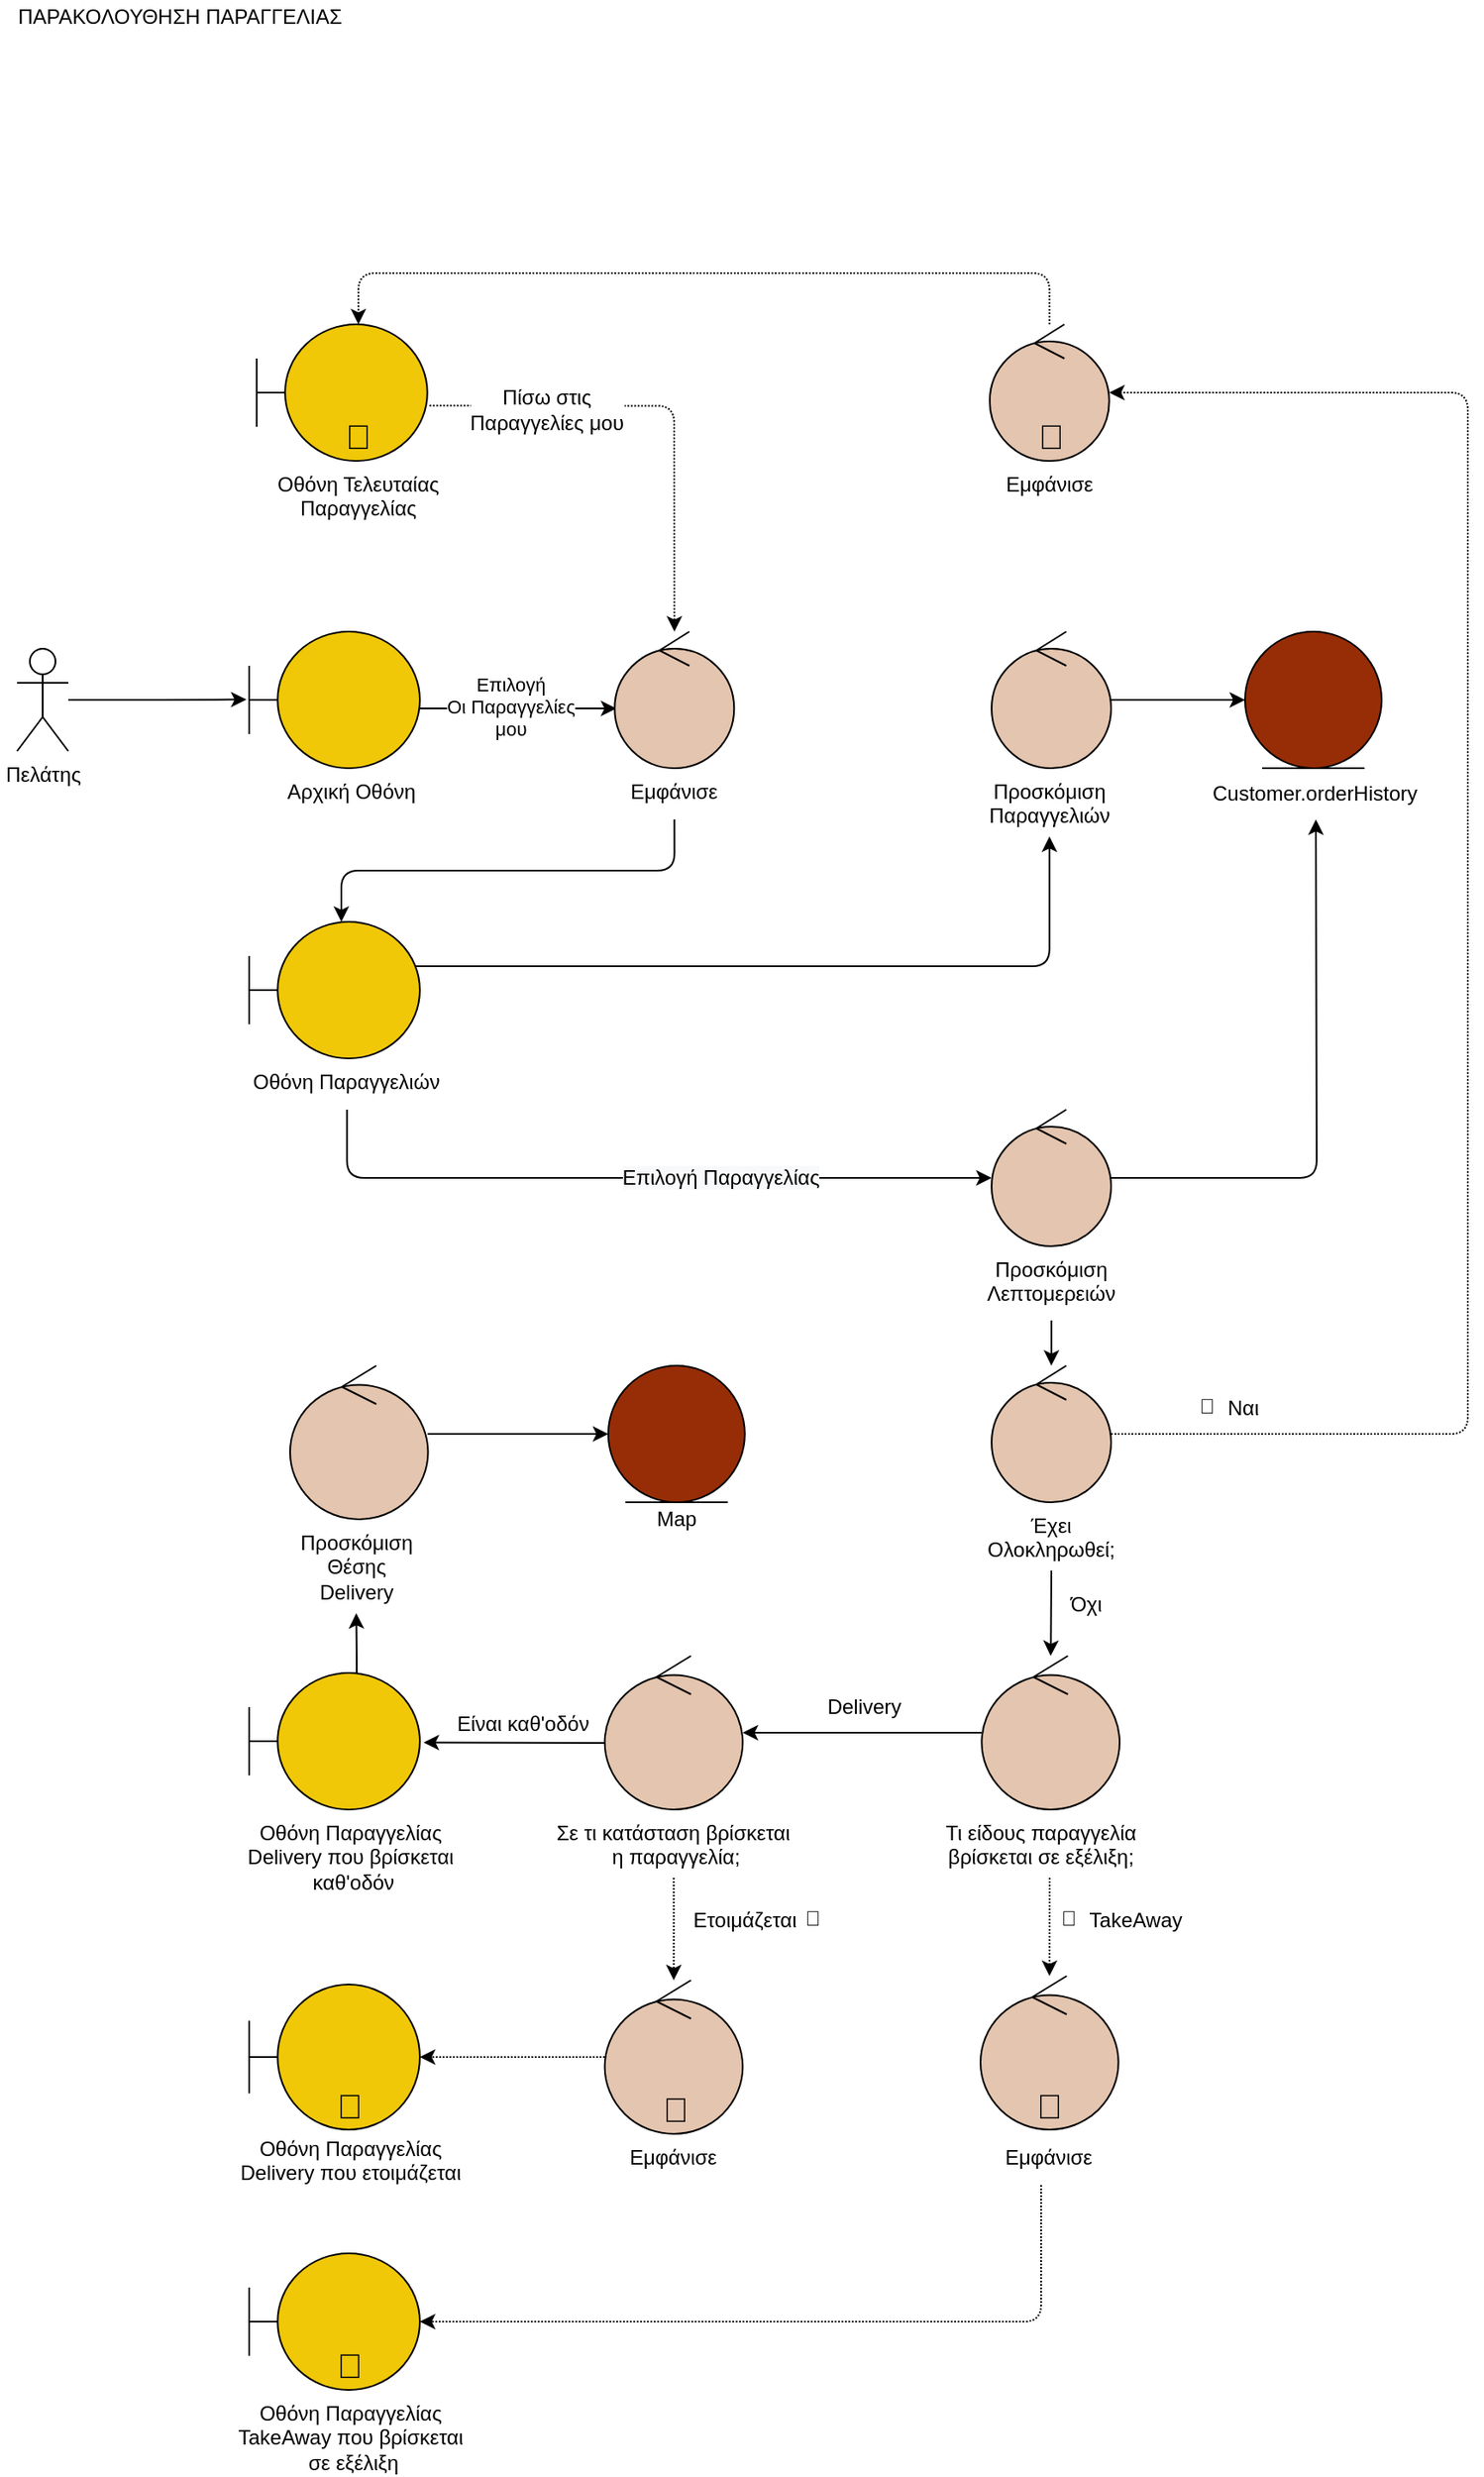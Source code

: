 <mxfile version="18.1.3" type="device"><diagram id="yCyBMPS3MhZm2c-9eRfR" name="Page-1"><mxGraphModel dx="738" dy="452" grid="1" gridSize="10" guides="1" tooltips="1" connect="1" arrows="1" fold="1" page="1" pageScale="1" pageWidth="850" pageHeight="1100" math="0" shadow="0"><root><mxCell id="0"/><mxCell id="1" parent="0"/><mxCell id="r4wVTrDE0J4be1Q18Dnn-25" style="rounded=0;orthogonalLoop=1;jettySize=auto;html=1;entryX=-0.016;entryY=0.497;entryDx=0;entryDy=0;entryPerimeter=0;elbow=vertical;edgeStyle=orthogonalEdgeStyle;" parent="1" source="r4wVTrDE0J4be1Q18Dnn-29" target="r4wVTrDE0J4be1Q18Dnn-31" edge="1"><mxGeometry relative="1" as="geometry"/></mxCell><mxCell id="r4wVTrDE0J4be1Q18Dnn-29" value="Πελάτης" style="shape=umlActor;verticalLabelPosition=bottom;verticalAlign=top;html=1;" parent="1" vertex="1"><mxGeometry x="90" y="460" width="30" height="60" as="geometry"/></mxCell><mxCell id="r4wVTrDE0J4be1Q18Dnn-30" style="rounded=1;orthogonalLoop=1;jettySize=auto;html=1;elbow=vertical;edgeStyle=orthogonalEdgeStyle;exitX=0.97;exitY=0.325;exitDx=0;exitDy=0;exitPerimeter=0;entryX=0.5;entryY=1;entryDx=0;entryDy=0;" parent="1" source="r4wVTrDE0J4be1Q18Dnn-34" target="r4wVTrDE0J4be1Q18Dnn-69" edge="1"><mxGeometry relative="1" as="geometry"><mxPoint x="686" y="510" as="targetPoint"/><Array as="points"/></mxGeometry></mxCell><mxCell id="j_upNDxoG3-xsG7Q8lEK-1" style="edgeStyle=orthogonalEdgeStyle;rounded=0;orthogonalLoop=1;jettySize=auto;html=1;entryX=0.014;entryY=0.563;entryDx=0;entryDy=0;entryPerimeter=0;" edge="1" parent="1" source="r4wVTrDE0J4be1Q18Dnn-31" target="r4wVTrDE0J4be1Q18Dnn-33"><mxGeometry relative="1" as="geometry"><Array as="points"><mxPoint x="370" y="495"/><mxPoint x="370" y="495"/></Array></mxGeometry></mxCell><mxCell id="j_upNDxoG3-xsG7Q8lEK-4" value="Επιλογή&lt;br&gt;Οι Παραγγελίες &lt;br&gt;μου" style="edgeLabel;html=1;align=center;verticalAlign=middle;resizable=0;points=[];" vertex="1" connectable="0" parent="j_upNDxoG3-xsG7Q8lEK-1"><mxGeometry x="-0.068" y="1" relative="1" as="geometry"><mxPoint x="-1" as="offset"/></mxGeometry></mxCell><mxCell id="r4wVTrDE0J4be1Q18Dnn-31" value="" style="shape=umlBoundary;whiteSpace=wrap;html=1;fillColor=#F0C808;strokeColor=#000000;" parent="1" vertex="1"><mxGeometry x="226" y="450" width="100" height="80" as="geometry"/></mxCell><mxCell id="r4wVTrDE0J4be1Q18Dnn-32" style="rounded=1;orthogonalLoop=1;jettySize=auto;html=1;elbow=vertical;edgeStyle=orthogonalEdgeStyle;exitX=0.5;exitY=1;exitDx=0;exitDy=0;" parent="1" source="r4wVTrDE0J4be1Q18Dnn-57" target="r4wVTrDE0J4be1Q18Dnn-34" edge="1"><mxGeometry relative="1" as="geometry"><Array as="points"><mxPoint x="475" y="590"/><mxPoint x="280" y="590"/></Array></mxGeometry></mxCell><mxCell id="r4wVTrDE0J4be1Q18Dnn-33" value="" style="ellipse;shape=umlControl;whiteSpace=wrap;html=1;fillColor=#E4C5AF;" parent="1" vertex="1"><mxGeometry x="440.15" y="450" width="70" height="80" as="geometry"/></mxCell><mxCell id="r4wVTrDE0J4be1Q18Dnn-34" value="" style="shape=umlBoundary;whiteSpace=wrap;html=1;fillColor=#F0C808;strokeColor=#000000;" parent="1" vertex="1"><mxGeometry x="226" y="620.0" width="100" height="80" as="geometry"/></mxCell><mxCell id="r4wVTrDE0J4be1Q18Dnn-35" style="rounded=1;orthogonalLoop=1;jettySize=auto;html=1;elbow=vertical;edgeStyle=orthogonalEdgeStyle;dashed=1;dashPattern=1 1;" parent="1" source="r4wVTrDE0J4be1Q18Dnn-87" target="r4wVTrDE0J4be1Q18Dnn-38" edge="1"><mxGeometry relative="1" as="geometry"><Array as="points"><mxPoint x="690" y="1355"/><mxPoint x="690" y="1440"/></Array></mxGeometry></mxCell><mxCell id="r4wVTrDE0J4be1Q18Dnn-36" style="rounded=0;orthogonalLoop=1;jettySize=auto;html=1;fontColor=#000000;endArrow=classic;endFill=1;fillColor=#a20025;strokeColor=#000000;elbow=vertical;edgeStyle=orthogonalEdgeStyle;" parent="1" source="r4wVTrDE0J4be1Q18Dnn-37" target="r4wVTrDE0J4be1Q18Dnn-48" edge="1"><mxGeometry relative="1" as="geometry"><mxPoint x="509.5" y="1095" as="targetPoint"/></mxGeometry></mxCell><mxCell id="r4wVTrDE0J4be1Q18Dnn-37" value="" style="ellipse;shape=umlControl;whiteSpace=wrap;html=1;fillColor=#E4C5AF;" parent="1" vertex="1"><mxGeometry x="655.2" y="1050" width="80.8" height="90" as="geometry"/></mxCell><mxCell id="r4wVTrDE0J4be1Q18Dnn-38" value="" style="shape=umlBoundary;whiteSpace=wrap;html=1;fillColor=#F0C808;strokeColor=#000000;" parent="1" vertex="1"><mxGeometry x="226" y="1400" width="100" height="80" as="geometry"/></mxCell><mxCell id="r4wVTrDE0J4be1Q18Dnn-39" style="rounded=1;orthogonalLoop=1;jettySize=auto;html=1;fillColor=#a20025;strokeColor=#000000;elbow=vertical;edgeStyle=orthogonalEdgeStyle;dashed=1;dashPattern=1 1;" parent="1" source="r4wVTrDE0J4be1Q18Dnn-40" target="r4wVTrDE0J4be1Q18Dnn-42" edge="1"><mxGeometry relative="1" as="geometry"><Array as="points"><mxPoint x="695" y="240"/><mxPoint x="290" y="240"/></Array></mxGeometry></mxCell><mxCell id="r4wVTrDE0J4be1Q18Dnn-40" value="" style="ellipse;shape=umlControl;whiteSpace=wrap;html=1;fillColor=#E4C5AF;fontColor=#ffffff;strokeColor=#000000;" parent="1" vertex="1"><mxGeometry x="659.9" y="270" width="70" height="80" as="geometry"/></mxCell><mxCell id="r4wVTrDE0J4be1Q18Dnn-41" value="Customer.orderHistory" style="text;html=1;align=center;verticalAlign=middle;resizable=0;points=[];autosize=1;strokeColor=none;fillColor=none;" parent="1" vertex="1"><mxGeometry x="779.5" y="535" width="140" height="20" as="geometry"/></mxCell><mxCell id="r4wVTrDE0J4be1Q18Dnn-42" value="" style="shape=umlBoundary;whiteSpace=wrap;html=1;fillColor=#F0C808;fontColor=#ffffff;strokeColor=#000000;" parent="1" vertex="1"><mxGeometry x="230.38" y="270" width="100" height="80" as="geometry"/></mxCell><mxCell id="r4wVTrDE0J4be1Q18Dnn-43" value="ΠΑΡΑΚΟΛΟΥΘΗΣΗ ΠΑΡΑΓΓΕΛΙΑΣ" style="text;html=1;align=center;verticalAlign=middle;resizable=0;points=[];autosize=1;strokeColor=none;fillColor=none;" parent="1" vertex="1"><mxGeometry x="80" y="80" width="210" height="20" as="geometry"/></mxCell><mxCell id="r4wVTrDE0J4be1Q18Dnn-45" value="TakeAway" style="text;html=1;align=center;verticalAlign=middle;resizable=0;points=[];autosize=1;strokeColor=none;fillColor=none;fontColor=#000000;" parent="1" vertex="1"><mxGeometry x="710" y="1195" width="70" height="20" as="geometry"/></mxCell><mxCell id="r4wVTrDE0J4be1Q18Dnn-46" style="rounded=1;orthogonalLoop=1;jettySize=auto;html=1;fontColor=#000000;endArrow=classic;endFill=1;strokeColor=#000000;elbow=vertical;edgeStyle=orthogonalEdgeStyle;exitX=0.5;exitY=1;exitDx=0;exitDy=0;dashed=1;dashPattern=1 1;" parent="1" source="r4wVTrDE0J4be1Q18Dnn-61" target="r4wVTrDE0J4be1Q18Dnn-85" edge="1"><mxGeometry relative="1" as="geometry"><mxPoint x="475" y="1250" as="targetPoint"/><Array as="points"/></mxGeometry></mxCell><mxCell id="r4wVTrDE0J4be1Q18Dnn-47" style="edgeStyle=orthogonalEdgeStyle;rounded=1;jumpStyle=arc;orthogonalLoop=1;jettySize=auto;html=1;entryX=1.022;entryY=0.509;entryDx=0;entryDy=0;entryPerimeter=0;" parent="1" source="r4wVTrDE0J4be1Q18Dnn-48" target="r4wVTrDE0J4be1Q18Dnn-52" edge="1"><mxGeometry relative="1" as="geometry"><Array as="points"><mxPoint x="400" y="1101"/><mxPoint x="400" y="1101"/></Array></mxGeometry></mxCell><mxCell id="r4wVTrDE0J4be1Q18Dnn-48" value="" style="ellipse;shape=umlControl;whiteSpace=wrap;html=1;fillColor=#E4C5AF;" parent="1" vertex="1"><mxGeometry x="434.35" y="1050" width="80.8" height="90" as="geometry"/></mxCell><mxCell id="r4wVTrDE0J4be1Q18Dnn-49" value="Delivery" style="text;html=1;align=center;verticalAlign=middle;resizable=0;points=[];autosize=1;strokeColor=none;fillColor=none;fontColor=#000000;" parent="1" vertex="1"><mxGeometry x="556" y="1070" width="60" height="20" as="geometry"/></mxCell><mxCell id="r4wVTrDE0J4be1Q18Dnn-50" value="" style="shape=umlBoundary;whiteSpace=wrap;html=1;fillColor=#F0C808;strokeColor=#000000;" parent="1" vertex="1"><mxGeometry x="226" y="1242.5" width="100" height="85" as="geometry"/></mxCell><mxCell id="r4wVTrDE0J4be1Q18Dnn-51" value="Ετοιμάζεται" style="text;html=1;align=center;verticalAlign=middle;resizable=0;points=[];autosize=1;strokeColor=none;fillColor=none;fontColor=#000000;" parent="1" vertex="1"><mxGeometry x="476" y="1195" width="80" height="20" as="geometry"/></mxCell><mxCell id="j_upNDxoG3-xsG7Q8lEK-5" style="edgeStyle=orthogonalEdgeStyle;rounded=1;orthogonalLoop=1;jettySize=auto;html=1;entryX=0.5;entryY=1;entryDx=0;entryDy=0;" edge="1" parent="1" source="r4wVTrDE0J4be1Q18Dnn-52" target="r4wVTrDE0J4be1Q18Dnn-92"><mxGeometry relative="1" as="geometry"><Array as="points"><mxPoint x="289" y="1050"/><mxPoint x="289" y="1050"/></Array></mxGeometry></mxCell><mxCell id="r4wVTrDE0J4be1Q18Dnn-52" value="" style="shape=umlBoundary;whiteSpace=wrap;html=1;fillColor=#F0C808;fontColor=#ffffff;strokeColor=#000000;" parent="1" vertex="1"><mxGeometry x="226" y="1060" width="100" height="80" as="geometry"/></mxCell><mxCell id="r4wVTrDE0J4be1Q18Dnn-53" value="Είναι καθ'οδόν" style="text;html=1;align=center;verticalAlign=middle;resizable=0;points=[];autosize=1;strokeColor=none;fillColor=none;fontColor=#000000;" parent="1" vertex="1"><mxGeometry x="341" y="1080" width="90" height="20" as="geometry"/></mxCell><mxCell id="r4wVTrDE0J4be1Q18Dnn-54" value="&lt;meta charset=&quot;utf-8&quot;&gt;&lt;span style=&quot;font-family: helvetica; font-size: 12px; font-style: normal; font-weight: 400; letter-spacing: normal; text-indent: 0px; text-transform: none; word-spacing: 0px; display: inline; float: none;&quot;&gt;Οθόνη Τελευταίας Παραγγελίας&lt;/span&gt;" style="text;whiteSpace=wrap;html=1;align=center;fontColor=default;labelBackgroundColor=none;" parent="1" vertex="1"><mxGeometry x="215.88" y="350" width="147.75" height="20" as="geometry"/></mxCell><mxCell id="r4wVTrDE0J4be1Q18Dnn-55" value="&lt;meta charset=&quot;utf-8&quot;&gt;&lt;span style=&quot;font-family: helvetica; font-size: 12px; font-style: normal; font-weight: 400; letter-spacing: normal; text-indent: 0px; text-transform: none; word-spacing: 0px; display: inline; float: none;&quot;&gt;Εμφάνισε&lt;/span&gt;" style="text;whiteSpace=wrap;html=1;align=center;fontColor=default;labelBackgroundColor=none;" parent="1" vertex="1"><mxGeometry x="655.2" y="350" width="80" height="30" as="geometry"/></mxCell><mxCell id="r4wVTrDE0J4be1Q18Dnn-56" value="&lt;meta charset=&quot;utf-8&quot;&gt;&lt;span style=&quot;font-family: helvetica; font-size: 12px; font-style: normal; font-weight: 400; letter-spacing: normal; text-indent: 0px; text-transform: none; word-spacing: 0px; display: inline; float: none;&quot;&gt;Αρχική Οθόνη&lt;/span&gt;" style="text;whiteSpace=wrap;html=1;align=center;fontColor=default;labelBackgroundColor=none;" parent="1" vertex="1"><mxGeometry x="231" y="530" width="110" height="30" as="geometry"/></mxCell><mxCell id="r4wVTrDE0J4be1Q18Dnn-57" value="&lt;meta charset=&quot;utf-8&quot;&gt;&lt;span style=&quot;font-family: helvetica; font-size: 12px; font-style: normal; font-weight: 400; letter-spacing: normal; text-indent: 0px; text-transform: none; word-spacing: 0px; display: inline; float: none;&quot;&gt;Εμφάνισε&lt;/span&gt;" style="text;whiteSpace=wrap;html=1;align=center;fontColor=default;labelBackgroundColor=none;" parent="1" vertex="1"><mxGeometry x="435.15" y="530.0" width="80" height="30" as="geometry"/></mxCell><mxCell id="r4wVTrDE0J4be1Q18Dnn-58" style="edgeStyle=orthogonalEdgeStyle;rounded=1;jumpStyle=arc;orthogonalLoop=1;jettySize=auto;html=1;" parent="1" source="r4wVTrDE0J4be1Q18Dnn-59" target="r4wVTrDE0J4be1Q18Dnn-73" edge="1"><mxGeometry relative="1" as="geometry"><Array as="points"><mxPoint x="283" y="770"/></Array></mxGeometry></mxCell><mxCell id="j0QJ1CF7VZArrg7Vl2GZ-4" value="&lt;span style=&quot;font-size: 12px; background-color: rgb(248, 249, 250);&quot;&gt;Επιλογή Παραγγελίας&lt;/span&gt;" style="edgeLabel;html=1;align=center;verticalAlign=middle;resizable=0;points=[];" parent="r4wVTrDE0J4be1Q18Dnn-58" vertex="1" connectable="0"><mxGeometry x="0.238" relative="1" as="geometry"><mxPoint as="offset"/></mxGeometry></mxCell><mxCell id="r4wVTrDE0J4be1Q18Dnn-59" value="&lt;span style=&quot;font-family: helvetica; font-size: 12px; font-style: normal; font-weight: 400; letter-spacing: normal; text-indent: 0px; text-transform: none; word-spacing: 0px; display: inline; float: none;&quot;&gt;Οθόνη Παραγγελιών&lt;br&gt;&lt;/span&gt;" style="text;whiteSpace=wrap;html=1;align=center;fontColor=default;labelBackgroundColor=none;" parent="1" vertex="1"><mxGeometry x="188.25" y="700.0" width="190" height="30" as="geometry"/></mxCell><mxCell id="r4wVTrDE0J4be1Q18Dnn-60" value="&lt;span style=&quot;font-family: helvetica; font-size: 12px; font-style: normal; font-weight: 400; letter-spacing: normal; text-indent: 0px; text-transform: none; word-spacing: 0px; display: inline; float: none;&quot;&gt;Οθόνη Παραγγελίας&lt;/span&gt;&lt;br style=&quot;font-family: helvetica; font-size: 12px; font-style: normal; font-weight: 400; letter-spacing: normal; text-indent: 0px; text-transform: none; word-spacing: 0px;&quot;&gt;&lt;span style=&quot;font-family: helvetica; font-size: 12px; font-style: normal; font-weight: 400; letter-spacing: normal; text-indent: 0px; text-transform: none; word-spacing: 0px; display: inline; float: none;&quot;&gt;Delivery που βρίσκεται&lt;br&gt;&amp;nbsp;καθ'οδόν&lt;/span&gt;" style="text;whiteSpace=wrap;html=1;align=center;fontColor=default;labelBackgroundColor=none;" parent="1" vertex="1"><mxGeometry x="212.5" y="1140" width="145" height="40" as="geometry"/></mxCell><mxCell id="r4wVTrDE0J4be1Q18Dnn-61" value="&lt;span style=&quot;font-family: helvetica; font-size: 12px; font-style: normal; font-weight: 400; letter-spacing: normal; text-indent: 0px; text-transform: none; word-spacing: 0px; display: inline; float: none;&quot;&gt;Σε τι κατάσταση βρίσκεται&lt;br&gt;&amp;nbsp;η παραγγελία;&lt;/span&gt;" style="text;whiteSpace=wrap;html=1;align=center;fontColor=default;labelBackgroundColor=none;" parent="1" vertex="1"><mxGeometry x="389.13" y="1140" width="171.25" height="40" as="geometry"/></mxCell><mxCell id="r4wVTrDE0J4be1Q18Dnn-62" style="edgeStyle=orthogonalEdgeStyle;rounded=1;jumpStyle=arc;orthogonalLoop=1;jettySize=auto;html=1;dashed=1;dashPattern=1 1;" parent="1" source="r4wVTrDE0J4be1Q18Dnn-63" target="r4wVTrDE0J4be1Q18Dnn-86" edge="1"><mxGeometry relative="1" as="geometry"><Array as="points"><mxPoint x="695" y="1190"/><mxPoint x="695" y="1190"/></Array></mxGeometry></mxCell><mxCell id="r4wVTrDE0J4be1Q18Dnn-63" value="&lt;span style=&quot;font-family: helvetica; font-size: 12px; font-style: normal; font-weight: 400; letter-spacing: normal; text-indent: 0px; text-transform: none; word-spacing: 0px; display: inline; float: none;&quot;&gt;Τι είδους παραγγελία &lt;br&gt;βρίσκεται σε εξέλιξη;&lt;/span&gt;" style="text;whiteSpace=wrap;html=1;align=center;fontColor=default;labelBackgroundColor=none;" parent="1" vertex="1"><mxGeometry x="609.5" y="1140" width="160" height="40" as="geometry"/></mxCell><mxCell id="r4wVTrDE0J4be1Q18Dnn-64" value="&lt;font face=&quot;helvetica&quot;&gt;Εμφάνισε&lt;/font&gt;" style="text;whiteSpace=wrap;html=1;fontColor=default;align=center;labelBackgroundColor=none;" parent="1" vertex="1"><mxGeometry x="424.13" y="1330" width="101.25" height="30" as="geometry"/></mxCell><mxCell id="r4wVTrDE0J4be1Q18Dnn-65" value="&lt;span style=&quot;color: rgb(0, 0, 0); font-family: helvetica; font-size: 12px; font-style: normal; font-weight: 400; letter-spacing: normal; text-indent: 0px; text-transform: none; word-spacing: 0px; display: inline; float: none;&quot;&gt;Οθόνη Παραγγελίας&lt;/span&gt;&lt;br style=&quot;color: rgb(0, 0, 0); font-family: helvetica; font-size: 12px; font-style: normal; font-weight: 400; letter-spacing: normal; text-indent: 0px; text-transform: none; word-spacing: 0px;&quot;&gt;&lt;span style=&quot;color: rgb(0, 0, 0); font-family: helvetica; font-size: 12px; font-style: normal; font-weight: 400; letter-spacing: normal; text-indent: 0px; text-transform: none; word-spacing: 0px; display: inline; float: none;&quot;&gt;TakeAway που βρίσκεται&lt;br&gt;&amp;nbsp;σε εξέλιξη&lt;/span&gt;" style="text;whiteSpace=wrap;html=1;fontColor=default;align=center;labelBackgroundColor=none;" parent="1" vertex="1"><mxGeometry x="193.5" y="1480" width="183" height="40" as="geometry"/></mxCell><mxCell id="r4wVTrDE0J4be1Q18Dnn-66" style="edgeStyle=orthogonalEdgeStyle;rounded=1;jumpStyle=arc;orthogonalLoop=1;jettySize=auto;html=1;" parent="1" source="r4wVTrDE0J4be1Q18Dnn-67" target="r4wVTrDE0J4be1Q18Dnn-70" edge="1"><mxGeometry relative="1" as="geometry"/></mxCell><mxCell id="r4wVTrDE0J4be1Q18Dnn-67" value="" style="ellipse;shape=umlControl;whiteSpace=wrap;html=1;fillColor=#E4C5AF;fontColor=#ffffff;strokeColor=#000000;" parent="1" vertex="1"><mxGeometry x="661" y="450" width="70" height="80" as="geometry"/></mxCell><mxCell id="r4wVTrDE0J4be1Q18Dnn-69" value="&lt;font face=&quot;helvetica&quot;&gt;Προσκόμιση&lt;br&gt;Παραγγελιών&lt;br&gt;&lt;/font&gt;" style="text;whiteSpace=wrap;html=1;align=center;fontColor=default;labelBackgroundColor=none;" parent="1" vertex="1"><mxGeometry x="654.9" y="530" width="80" height="40" as="geometry"/></mxCell><mxCell id="r4wVTrDE0J4be1Q18Dnn-70" value="" style="ellipse;shape=umlEntity;whiteSpace=wrap;html=1;fillColor=#972D07;" parent="1" vertex="1"><mxGeometry x="809.5" y="450" width="80" height="80" as="geometry"/></mxCell><mxCell id="r4wVTrDE0J4be1Q18Dnn-72" style="edgeStyle=orthogonalEdgeStyle;rounded=1;jumpStyle=arc;orthogonalLoop=1;jettySize=auto;html=1;" parent="1" source="r4wVTrDE0J4be1Q18Dnn-73" edge="1"><mxGeometry relative="1" as="geometry"><mxPoint x="851" y="560" as="targetPoint"/></mxGeometry></mxCell><mxCell id="r4wVTrDE0J4be1Q18Dnn-73" value="" style="ellipse;shape=umlControl;whiteSpace=wrap;html=1;fillColor=#E4C5AF;fontColor=#ffffff;strokeColor=#000000;" parent="1" vertex="1"><mxGeometry x="661" y="730.0" width="70" height="80" as="geometry"/></mxCell><mxCell id="r4wVTrDE0J4be1Q18Dnn-74" style="edgeStyle=orthogonalEdgeStyle;rounded=1;jumpStyle=arc;orthogonalLoop=1;jettySize=auto;html=1;exitX=0.501;exitY=1.088;exitDx=0;exitDy=0;exitPerimeter=0;" parent="1" source="r4wVTrDE0J4be1Q18Dnn-75" target="r4wVTrDE0J4be1Q18Dnn-79" edge="1"><mxGeometry relative="1" as="geometry"/></mxCell><mxCell id="r4wVTrDE0J4be1Q18Dnn-75" value="&lt;font face=&quot;helvetica&quot;&gt;Προσκόμιση&lt;br&gt;Λεπτομερειών&lt;br&gt;&lt;/font&gt;" style="text;whiteSpace=wrap;html=1;align=center;fontColor=default;labelBackgroundColor=none;" parent="1" vertex="1"><mxGeometry x="656" y="810" width="80" height="40" as="geometry"/></mxCell><mxCell id="r4wVTrDE0J4be1Q18Dnn-78" value="" style="edgeStyle=orthogonalEdgeStyle;rounded=1;jumpStyle=arc;orthogonalLoop=1;jettySize=auto;html=1;dashed=1;dashPattern=1 1;" parent="1" source="r4wVTrDE0J4be1Q18Dnn-79" target="r4wVTrDE0J4be1Q18Dnn-40" edge="1"><mxGeometry relative="1" as="geometry"><Array as="points"><mxPoint x="940" y="920"/><mxPoint x="940" y="310"/></Array></mxGeometry></mxCell><mxCell id="r4wVTrDE0J4be1Q18Dnn-79" value="" style="ellipse;shape=umlControl;whiteSpace=wrap;html=1;fillColor=#E4C5AF;fontColor=#ffffff;strokeColor=#000000;" parent="1" vertex="1"><mxGeometry x="661" y="880.0" width="70" height="80" as="geometry"/></mxCell><mxCell id="r4wVTrDE0J4be1Q18Dnn-80" style="edgeStyle=orthogonalEdgeStyle;rounded=1;jumpStyle=arc;orthogonalLoop=1;jettySize=auto;html=1;exitX=0.5;exitY=1;exitDx=0;exitDy=0;" parent="1" source="r4wVTrDE0J4be1Q18Dnn-81" target="r4wVTrDE0J4be1Q18Dnn-37" edge="1"><mxGeometry relative="1" as="geometry"><Array as="points"><mxPoint x="696" y="1030"/></Array></mxGeometry></mxCell><mxCell id="r4wVTrDE0J4be1Q18Dnn-81" value="&lt;font face=&quot;helvetica&quot;&gt;Έχει Ολοκληρωθεί;&lt;br&gt;&lt;/font&gt;" style="text;whiteSpace=wrap;html=1;align=center;fontColor=default;labelBackgroundColor=none;" parent="1" vertex="1"><mxGeometry x="656" y="960" width="80" height="40" as="geometry"/></mxCell><mxCell id="r4wVTrDE0J4be1Q18Dnn-82" value="Ναι" style="text;html=1;align=center;verticalAlign=middle;resizable=0;points=[];autosize=1;strokeColor=none;fillColor=none;" parent="1" vertex="1"><mxGeometry x="792.75" y="895.0" width="30" height="20" as="geometry"/></mxCell><mxCell id="r4wVTrDE0J4be1Q18Dnn-83" value="Όχι" style="text;html=1;align=center;verticalAlign=middle;resizable=0;points=[];autosize=1;strokeColor=none;fillColor=none;" parent="1" vertex="1"><mxGeometry x="700.75" y="1010" width="30" height="20" as="geometry"/></mxCell><mxCell id="r4wVTrDE0J4be1Q18Dnn-84" style="edgeStyle=orthogonalEdgeStyle;rounded=1;jumpStyle=arc;orthogonalLoop=1;jettySize=auto;html=1;dashed=1;dashPattern=1 1;" parent="1" source="r4wVTrDE0J4be1Q18Dnn-85" target="r4wVTrDE0J4be1Q18Dnn-50" edge="1"><mxGeometry relative="1" as="geometry"/></mxCell><mxCell id="r4wVTrDE0J4be1Q18Dnn-85" value="" style="ellipse;shape=umlControl;whiteSpace=wrap;html=1;fillColor=#E4C5AF;" parent="1" vertex="1"><mxGeometry x="434.35" y="1240" width="80.8" height="90" as="geometry"/></mxCell><mxCell id="r4wVTrDE0J4be1Q18Dnn-86" value="" style="ellipse;shape=umlControl;whiteSpace=wrap;html=1;fillColor=#E4C5AF;" parent="1" vertex="1"><mxGeometry x="654.51" y="1237.5" width="80.8" height="90" as="geometry"/></mxCell><mxCell id="r4wVTrDE0J4be1Q18Dnn-87" value="&lt;font face=&quot;helvetica&quot;&gt;Εμφάνισε&lt;/font&gt;" style="text;whiteSpace=wrap;html=1;fontColor=default;align=center;labelBackgroundColor=none;" parent="1" vertex="1"><mxGeometry x="644.28" y="1330" width="101.25" height="30" as="geometry"/></mxCell><mxCell id="r4wVTrDE0J4be1Q18Dnn-88" value="&lt;span style=&quot;font-family: helvetica; font-size: 12px; font-style: normal; font-weight: 400; letter-spacing: normal; text-indent: 0px; text-transform: none; word-spacing: 0px; display: inline; float: none;&quot;&gt;Οθόνη Παραγγελίας&lt;/span&gt;&lt;br style=&quot;font-family: helvetica; font-size: 12px; font-style: normal; font-weight: 400; letter-spacing: normal; text-indent: 0px; text-transform: none; word-spacing: 0px;&quot;&gt;&lt;span style=&quot;font-family: helvetica; font-size: 12px; font-style: normal; font-weight: 400; letter-spacing: normal; text-indent: 0px; text-transform: none; word-spacing: 0px; display: inline; float: none;&quot;&gt;Delivery που ετοιμάζεται&lt;/span&gt;" style="text;whiteSpace=wrap;html=1;align=center;fontColor=default;labelBackgroundColor=none;" parent="1" vertex="1"><mxGeometry x="212.5" y="1325" width="145" height="40" as="geometry"/></mxCell><mxCell id="r4wVTrDE0J4be1Q18Dnn-89" style="edgeStyle=orthogonalEdgeStyle;rounded=1;jumpStyle=arc;orthogonalLoop=1;jettySize=auto;html=1;" parent="1" source="r4wVTrDE0J4be1Q18Dnn-91" target="r4wVTrDE0J4be1Q18Dnn-93" edge="1"><mxGeometry relative="1" as="geometry"><Array as="points"><mxPoint x="390" y="920"/><mxPoint x="390" y="920"/></Array></mxGeometry></mxCell><mxCell id="r4wVTrDE0J4be1Q18Dnn-91" value="" style="ellipse;shape=umlControl;whiteSpace=wrap;html=1;fillColor=#E4C5AF;" parent="1" vertex="1"><mxGeometry x="249.98" y="880.0" width="80.8" height="90" as="geometry"/></mxCell><mxCell id="r4wVTrDE0J4be1Q18Dnn-92" value="&lt;font face=&quot;helvetica&quot;&gt;Προσκόμιση&lt;br&gt;Θέσης&lt;br&gt;Delivery&lt;br&gt;&lt;/font&gt;" style="text;whiteSpace=wrap;html=1;align=center;fontColor=default;labelBackgroundColor=none;" parent="1" vertex="1"><mxGeometry x="248.73" y="970" width="80" height="55" as="geometry"/></mxCell><mxCell id="r4wVTrDE0J4be1Q18Dnn-93" value="" style="ellipse;shape=umlEntity;whiteSpace=wrap;html=1;fillColor=#972D07;" parent="1" vertex="1"><mxGeometry x="436.4" y="880.0" width="80" height="80" as="geometry"/></mxCell><mxCell id="r4wVTrDE0J4be1Q18Dnn-94" value="Map" style="text;html=1;align=center;verticalAlign=middle;resizable=0;points=[];autosize=1;strokeColor=none;fillColor=none;" parent="1" vertex="1"><mxGeometry x="456.4" y="960.0" width="40" height="20" as="geometry"/></mxCell><mxCell id="r4wVTrDE0J4be1Q18Dnn-98" style="edgeStyle=orthogonalEdgeStyle;rounded=1;jumpStyle=arc;orthogonalLoop=1;jettySize=auto;html=1;exitX=0.5;exitY=1;exitDx=0;exitDy=0;dashed=1;dashPattern=1 2;" parent="1" edge="1"><mxGeometry relative="1" as="geometry"><mxPoint x="285.6" y="995" as="sourcePoint"/><mxPoint x="285.6" y="995" as="targetPoint"/></mxGeometry></mxCell><mxCell id="r4wVTrDE0J4be1Q18Dnn-108" style="rounded=1;orthogonalLoop=1;jettySize=auto;html=1;elbow=vertical;edgeStyle=orthogonalEdgeStyle;exitX=1.013;exitY=0.596;exitDx=0;exitDy=0;exitPerimeter=0;jumpStyle=arc;dashed=1;dashPattern=1 1;" parent="1" source="r4wVTrDE0J4be1Q18Dnn-42" target="r4wVTrDE0J4be1Q18Dnn-33" edge="1"><mxGeometry relative="1" as="geometry"><mxPoint x="440" y="318" as="targetPoint"/><Array as="points"><mxPoint x="475" y="318"/></Array><mxPoint x="566" y="520" as="sourcePoint"/></mxGeometry></mxCell><mxCell id="j0QJ1CF7VZArrg7Vl2GZ-1" value="&lt;span style=&quot;font-size: 12px;&quot;&gt;Πίσω στις &lt;br&gt;Παραγγελίες μου&lt;/span&gt;" style="edgeLabel;html=1;align=center;verticalAlign=middle;resizable=0;points=[];labelBackgroundColor=default;" parent="r4wVTrDE0J4be1Q18Dnn-108" vertex="1" connectable="0"><mxGeometry x="-0.3" relative="1" as="geometry"><mxPoint x="-28" y="2" as="offset"/></mxGeometry></mxCell><mxCell id="r4wVTrDE0J4be1Q18Dnn-111" value="🍛" style="text;whiteSpace=wrap;html=1;" parent="1" vertex="1"><mxGeometry x="781" y="890" width="40" height="30" as="geometry"/></mxCell><mxCell id="r4wVTrDE0J4be1Q18Dnn-112" value="🍛" style="text;whiteSpace=wrap;html=1;align=center;verticalAlign=middle;fontSize=20;" parent="1" vertex="1"><mxGeometry x="676" y="320" width="40" height="30" as="geometry"/></mxCell><mxCell id="r4wVTrDE0J4be1Q18Dnn-114" value="🍕" style="text;whiteSpace=wrap;html=1;" parent="1" vertex="1"><mxGeometry x="700.12" y="1190" width="40" height="30" as="geometry"/></mxCell><mxCell id="r4wVTrDE0J4be1Q18Dnn-115" value="🍕" style="text;whiteSpace=wrap;html=1;align=center;verticalAlign=middle;fontSize=20;" parent="1" vertex="1"><mxGeometry x="674.9" y="1297.5" width="40" height="30" as="geometry"/></mxCell><mxCell id="r4wVTrDE0J4be1Q18Dnn-116" value="🍕" style="text;whiteSpace=wrap;html=1;fontSize=20;align=center;verticalAlign=middle;" parent="1" vertex="1"><mxGeometry x="265" y="1450" width="40" height="30" as="geometry"/></mxCell><mxCell id="r4wVTrDE0J4be1Q18Dnn-117" value="🧆" style="text;whiteSpace=wrap;html=1;" parent="1" vertex="1"><mxGeometry x="550.38" y="1190" width="40" height="30" as="geometry"/></mxCell><mxCell id="r4wVTrDE0J4be1Q18Dnn-118" value="🧆" style="text;whiteSpace=wrap;html=1;fontSize=20;align=center;verticalAlign=middle;" parent="1" vertex="1"><mxGeometry x="456.4" y="1300" width="40" height="30" as="geometry"/></mxCell><mxCell id="r4wVTrDE0J4be1Q18Dnn-119" value="&lt;font style=&quot;font-size: 20px;&quot;&gt;🧆&lt;/font&gt;" style="text;whiteSpace=wrap;html=1;align=center;verticalAlign=middle;" parent="1" vertex="1"><mxGeometry x="265" y="1297.5" width="40" height="30" as="geometry"/></mxCell><mxCell id="hw-8ftJWhDBeP2Vo0cYJ-1" value="🍛" style="text;whiteSpace=wrap;html=1;align=center;verticalAlign=middle;fontSize=20;" parent="1" vertex="1"><mxGeometry x="269.75" y="320" width="40" height="30" as="geometry"/></mxCell></root></mxGraphModel></diagram></mxfile>